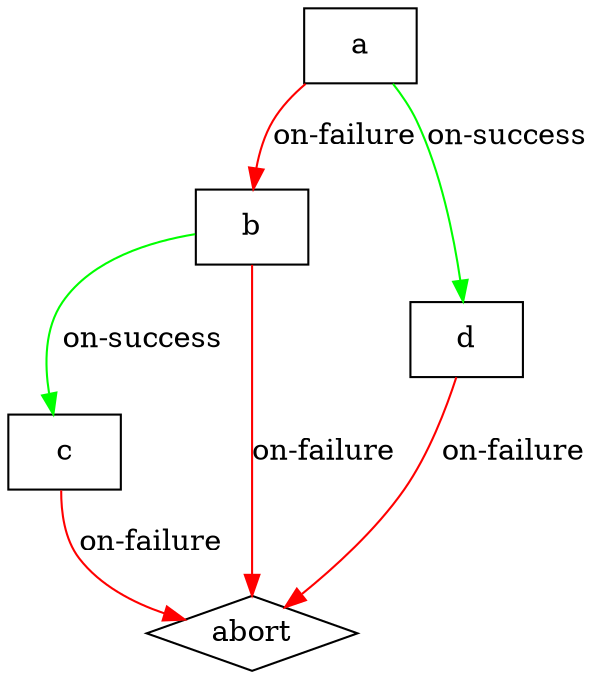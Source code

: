 digraph G {
    node [shape="rect"];

    a;
    b;
    c;
    d;
    abort [shape="diamond"];

    a -> b [label="on-failure"; color="red"];
    a -> d [label="on-success"; color="green"];
    b -> c [label="on-success"; color="green"];

    b -> abort [label="on-failure"; color="red"];
    c -> abort [label="on-failure"; color="red"];
    d -> abort [label="on-failure"; color="red"];
}